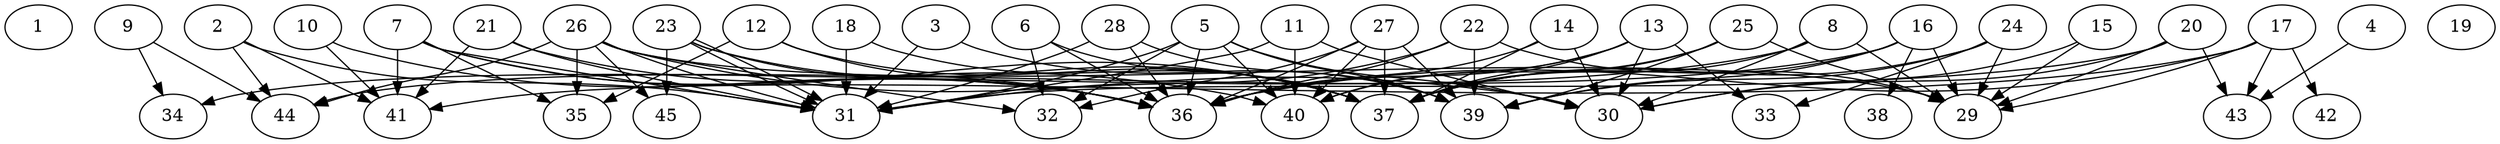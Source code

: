 // DAG automatically generated by daggen at Thu Oct  3 14:07:25 2019
// ./daggen --dot -n 45 --ccr 0.3 --fat 0.9 --regular 0.9 --density 0.5 --mindata 5242880 --maxdata 52428800 
digraph G {
  1 [size="86787413", alpha="0.05", expect_size="26036224"] 
  2 [size="129751040", alpha="0.09", expect_size="38925312"] 
  2 -> 31 [size ="38925312"]
  2 -> 41 [size ="38925312"]
  2 -> 44 [size ="38925312"]
  3 [size="87702187", alpha="0.03", expect_size="26310656"] 
  3 -> 31 [size ="26310656"]
  3 -> 39 [size ="26310656"]
  4 [size="137113600", alpha="0.04", expect_size="41134080"] 
  4 -> 43 [size ="41134080"]
  5 [size="104103253", alpha="0.07", expect_size="31230976"] 
  5 -> 30 [size ="31230976"]
  5 -> 31 [size ="31230976"]
  5 -> 32 [size ="31230976"]
  5 -> 36 [size ="31230976"]
  5 -> 39 [size ="31230976"]
  5 -> 40 [size ="31230976"]
  6 [size="147544747", alpha="0.04", expect_size="44263424"] 
  6 -> 32 [size ="44263424"]
  6 -> 36 [size ="44263424"]
  6 -> 37 [size ="44263424"]
  7 [size="18807467", alpha="0.02", expect_size="5642240"] 
  7 -> 31 [size ="5642240"]
  7 -> 35 [size ="5642240"]
  7 -> 36 [size ="5642240"]
  7 -> 40 [size ="5642240"]
  7 -> 41 [size ="5642240"]
  8 [size="145227093", alpha="0.04", expect_size="43568128"] 
  8 -> 29 [size ="43568128"]
  8 -> 30 [size ="43568128"]
  8 -> 34 [size ="43568128"]
  8 -> 37 [size ="43568128"]
  9 [size="46783147", alpha="0.13", expect_size="14034944"] 
  9 -> 34 [size ="14034944"]
  9 -> 44 [size ="14034944"]
  10 [size="174336000", alpha="0.19", expect_size="52300800"] 
  10 -> 36 [size ="52300800"]
  10 -> 41 [size ="52300800"]
  11 [size="166932480", alpha="0.12", expect_size="50079744"] 
  11 -> 30 [size ="50079744"]
  11 -> 31 [size ="50079744"]
  11 -> 40 [size ="50079744"]
  12 [size="46650027", alpha="0.07", expect_size="13995008"] 
  12 -> 35 [size ="13995008"]
  12 -> 36 [size ="13995008"]
  12 -> 37 [size ="13995008"]
  13 [size="114322773", alpha="0.03", expect_size="34296832"] 
  13 -> 30 [size ="34296832"]
  13 -> 33 [size ="34296832"]
  13 -> 36 [size ="34296832"]
  13 -> 37 [size ="34296832"]
  13 -> 40 [size ="34296832"]
  14 [size="136434347", alpha="0.13", expect_size="40930304"] 
  14 -> 30 [size ="40930304"]
  14 -> 36 [size ="40930304"]
  14 -> 37 [size ="40930304"]
  15 [size="167956480", alpha="0.02", expect_size="50386944"] 
  15 -> 29 [size ="50386944"]
  15 -> 30 [size ="50386944"]
  16 [size="63822507", alpha="0.19", expect_size="19146752"] 
  16 -> 29 [size ="19146752"]
  16 -> 37 [size ="19146752"]
  16 -> 38 [size ="19146752"]
  16 -> 39 [size ="19146752"]
  16 -> 44 [size ="19146752"]
  17 [size="94361600", alpha="0.11", expect_size="28308480"] 
  17 -> 29 [size ="28308480"]
  17 -> 36 [size ="28308480"]
  17 -> 41 [size ="28308480"]
  17 -> 42 [size ="28308480"]
  17 -> 43 [size ="28308480"]
  18 [size="109400747", alpha="0.02", expect_size="32820224"] 
  18 -> 31 [size ="32820224"]
  18 -> 37 [size ="32820224"]
  19 [size="142786560", alpha="0.17", expect_size="42835968"] 
  20 [size="85224107", alpha="0.16", expect_size="25567232"] 
  20 -> 29 [size ="25567232"]
  20 -> 30 [size ="25567232"]
  20 -> 31 [size ="25567232"]
  20 -> 43 [size ="25567232"]
  21 [size="74280960", alpha="0.04", expect_size="22284288"] 
  21 -> 31 [size ="22284288"]
  21 -> 37 [size ="22284288"]
  21 -> 41 [size ="22284288"]
  22 [size="165447680", alpha="0.06", expect_size="49634304"] 
  22 -> 29 [size ="49634304"]
  22 -> 31 [size ="49634304"]
  22 -> 36 [size ="49634304"]
  22 -> 39 [size ="49634304"]
  23 [size="66802347", alpha="0.17", expect_size="20040704"] 
  23 -> 31 [size ="20040704"]
  23 -> 31 [size ="20040704"]
  23 -> 36 [size ="20040704"]
  23 -> 37 [size ="20040704"]
  23 -> 45 [size ="20040704"]
  24 [size="92074667", alpha="0.03", expect_size="27622400"] 
  24 -> 29 [size ="27622400"]
  24 -> 33 [size ="27622400"]
  24 -> 37 [size ="27622400"]
  24 -> 39 [size ="27622400"]
  25 [size="38795947", alpha="0.01", expect_size="11638784"] 
  25 -> 29 [size ="11638784"]
  25 -> 37 [size ="11638784"]
  25 -> 39 [size ="11638784"]
  25 -> 40 [size ="11638784"]
  26 [size="53616640", alpha="0.15", expect_size="16084992"] 
  26 -> 29 [size ="16084992"]
  26 -> 30 [size ="16084992"]
  26 -> 31 [size ="16084992"]
  26 -> 32 [size ="16084992"]
  26 -> 35 [size ="16084992"]
  26 -> 44 [size ="16084992"]
  26 -> 45 [size ="16084992"]
  27 [size="48568320", alpha="0.09", expect_size="14570496"] 
  27 -> 32 [size ="14570496"]
  27 -> 36 [size ="14570496"]
  27 -> 37 [size ="14570496"]
  27 -> 39 [size ="14570496"]
  27 -> 40 [size ="14570496"]
  28 [size="137871360", alpha="0.19", expect_size="41361408"] 
  28 -> 31 [size ="41361408"]
  28 -> 36 [size ="41361408"]
  28 -> 39 [size ="41361408"]
  29 [size="149852160", alpha="0.13", expect_size="44955648"] 
  30 [size="124033707", alpha="0.07", expect_size="37210112"] 
  31 [size="91248640", alpha="0.00", expect_size="27374592"] 
  32 [size="120814933", alpha="0.17", expect_size="36244480"] 
  33 [size="167714133", alpha="0.06", expect_size="50314240"] 
  34 [size="144896000", alpha="0.10", expect_size="43468800"] 
  35 [size="171994453", alpha="0.13", expect_size="51598336"] 
  36 [size="21067093", alpha="0.02", expect_size="6320128"] 
  37 [size="136755200", alpha="0.01", expect_size="41026560"] 
  38 [size="48537600", alpha="0.12", expect_size="14561280"] 
  39 [size="41448107", alpha="0.19", expect_size="12434432"] 
  40 [size="144797013", alpha="0.14", expect_size="43439104"] 
  41 [size="43588267", alpha="0.16", expect_size="13076480"] 
  42 [size="44561067", alpha="0.17", expect_size="13368320"] 
  43 [size="19602773", alpha="0.05", expect_size="5880832"] 
  44 [size="65570133", alpha="0.02", expect_size="19671040"] 
  45 [size="144128000", alpha="0.02", expect_size="43238400"] 
}
